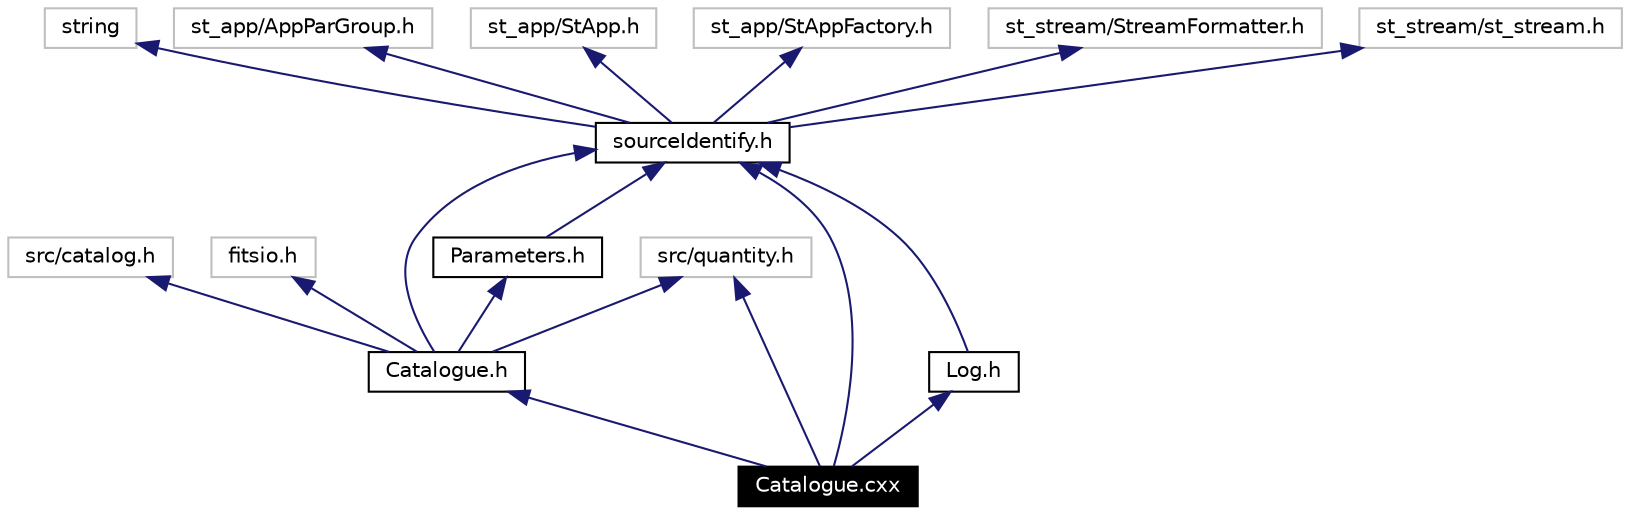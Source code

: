 digraph inheritance
{
  Node0 [shape="box",label="Catalogue.cxx",fontsize=10,height=0.2,width=0.4,fontname="Helvetica",color="black",style="filled" fontcolor="white"];
  Node1 -> Node0 [dir=back,color="midnightblue",fontsize=10,style="solid",fontname="Helvetica"];
  Node1 [shape="box",label="sourceIdentify.h",fontsize=10,height=0.2,width=0.4,fontname="Helvetica",color="black",URL="$source_identify_8h.html"];
  Node2 -> Node1 [dir=back,color="midnightblue",fontsize=10,style="solid",fontname="Helvetica"];
  Node2 [shape="box",label="string",fontsize=10,height=0.2,width=0.4,fontname="Helvetica",color="grey75"];
  Node3 -> Node1 [dir=back,color="midnightblue",fontsize=10,style="solid",fontname="Helvetica"];
  Node3 [shape="box",label="st_app/AppParGroup.h",fontsize=10,height=0.2,width=0.4,fontname="Helvetica",color="grey75"];
  Node4 -> Node1 [dir=back,color="midnightblue",fontsize=10,style="solid",fontname="Helvetica"];
  Node4 [shape="box",label="st_app/StApp.h",fontsize=10,height=0.2,width=0.4,fontname="Helvetica",color="grey75"];
  Node5 -> Node1 [dir=back,color="midnightblue",fontsize=10,style="solid",fontname="Helvetica"];
  Node5 [shape="box",label="st_app/StAppFactory.h",fontsize=10,height=0.2,width=0.4,fontname="Helvetica",color="grey75"];
  Node6 -> Node1 [dir=back,color="midnightblue",fontsize=10,style="solid",fontname="Helvetica"];
  Node6 [shape="box",label="st_stream/StreamFormatter.h",fontsize=10,height=0.2,width=0.4,fontname="Helvetica",color="grey75"];
  Node7 -> Node1 [dir=back,color="midnightblue",fontsize=10,style="solid",fontname="Helvetica"];
  Node7 [shape="box",label="st_stream/st_stream.h",fontsize=10,height=0.2,width=0.4,fontname="Helvetica",color="grey75"];
  Node8 -> Node0 [dir=back,color="midnightblue",fontsize=10,style="solid",fontname="Helvetica"];
  Node8 [shape="box",label="Catalogue.h",fontsize=10,height=0.2,width=0.4,fontname="Helvetica",color="black",URL="$_catalogue_8h.html"];
  Node1 -> Node8 [dir=back,color="midnightblue",fontsize=10,style="solid",fontname="Helvetica"];
  Node9 -> Node8 [dir=back,color="midnightblue",fontsize=10,style="solid",fontname="Helvetica"];
  Node9 [shape="box",label="Parameters.h",fontsize=10,height=0.2,width=0.4,fontname="Helvetica",color="black",URL="$_parameters_8h.html"];
  Node1 -> Node9 [dir=back,color="midnightblue",fontsize=10,style="solid",fontname="Helvetica"];
  Node10 -> Node8 [dir=back,color="midnightblue",fontsize=10,style="solid",fontname="Helvetica"];
  Node10 [shape="box",label="src/catalog.h",fontsize=10,height=0.2,width=0.4,fontname="Helvetica",color="grey75"];
  Node11 -> Node8 [dir=back,color="midnightblue",fontsize=10,style="solid",fontname="Helvetica"];
  Node11 [shape="box",label="src/quantity.h",fontsize=10,height=0.2,width=0.4,fontname="Helvetica",color="grey75"];
  Node12 -> Node8 [dir=back,color="midnightblue",fontsize=10,style="solid",fontname="Helvetica"];
  Node12 [shape="box",label="fitsio.h",fontsize=10,height=0.2,width=0.4,fontname="Helvetica",color="grey75"];
  Node13 -> Node0 [dir=back,color="midnightblue",fontsize=10,style="solid",fontname="Helvetica"];
  Node13 [shape="box",label="Log.h",fontsize=10,height=0.2,width=0.4,fontname="Helvetica",color="black",URL="$_log_8h.html"];
  Node1 -> Node13 [dir=back,color="midnightblue",fontsize=10,style="solid",fontname="Helvetica"];
  Node11 -> Node0 [dir=back,color="midnightblue",fontsize=10,style="solid",fontname="Helvetica"];
}
